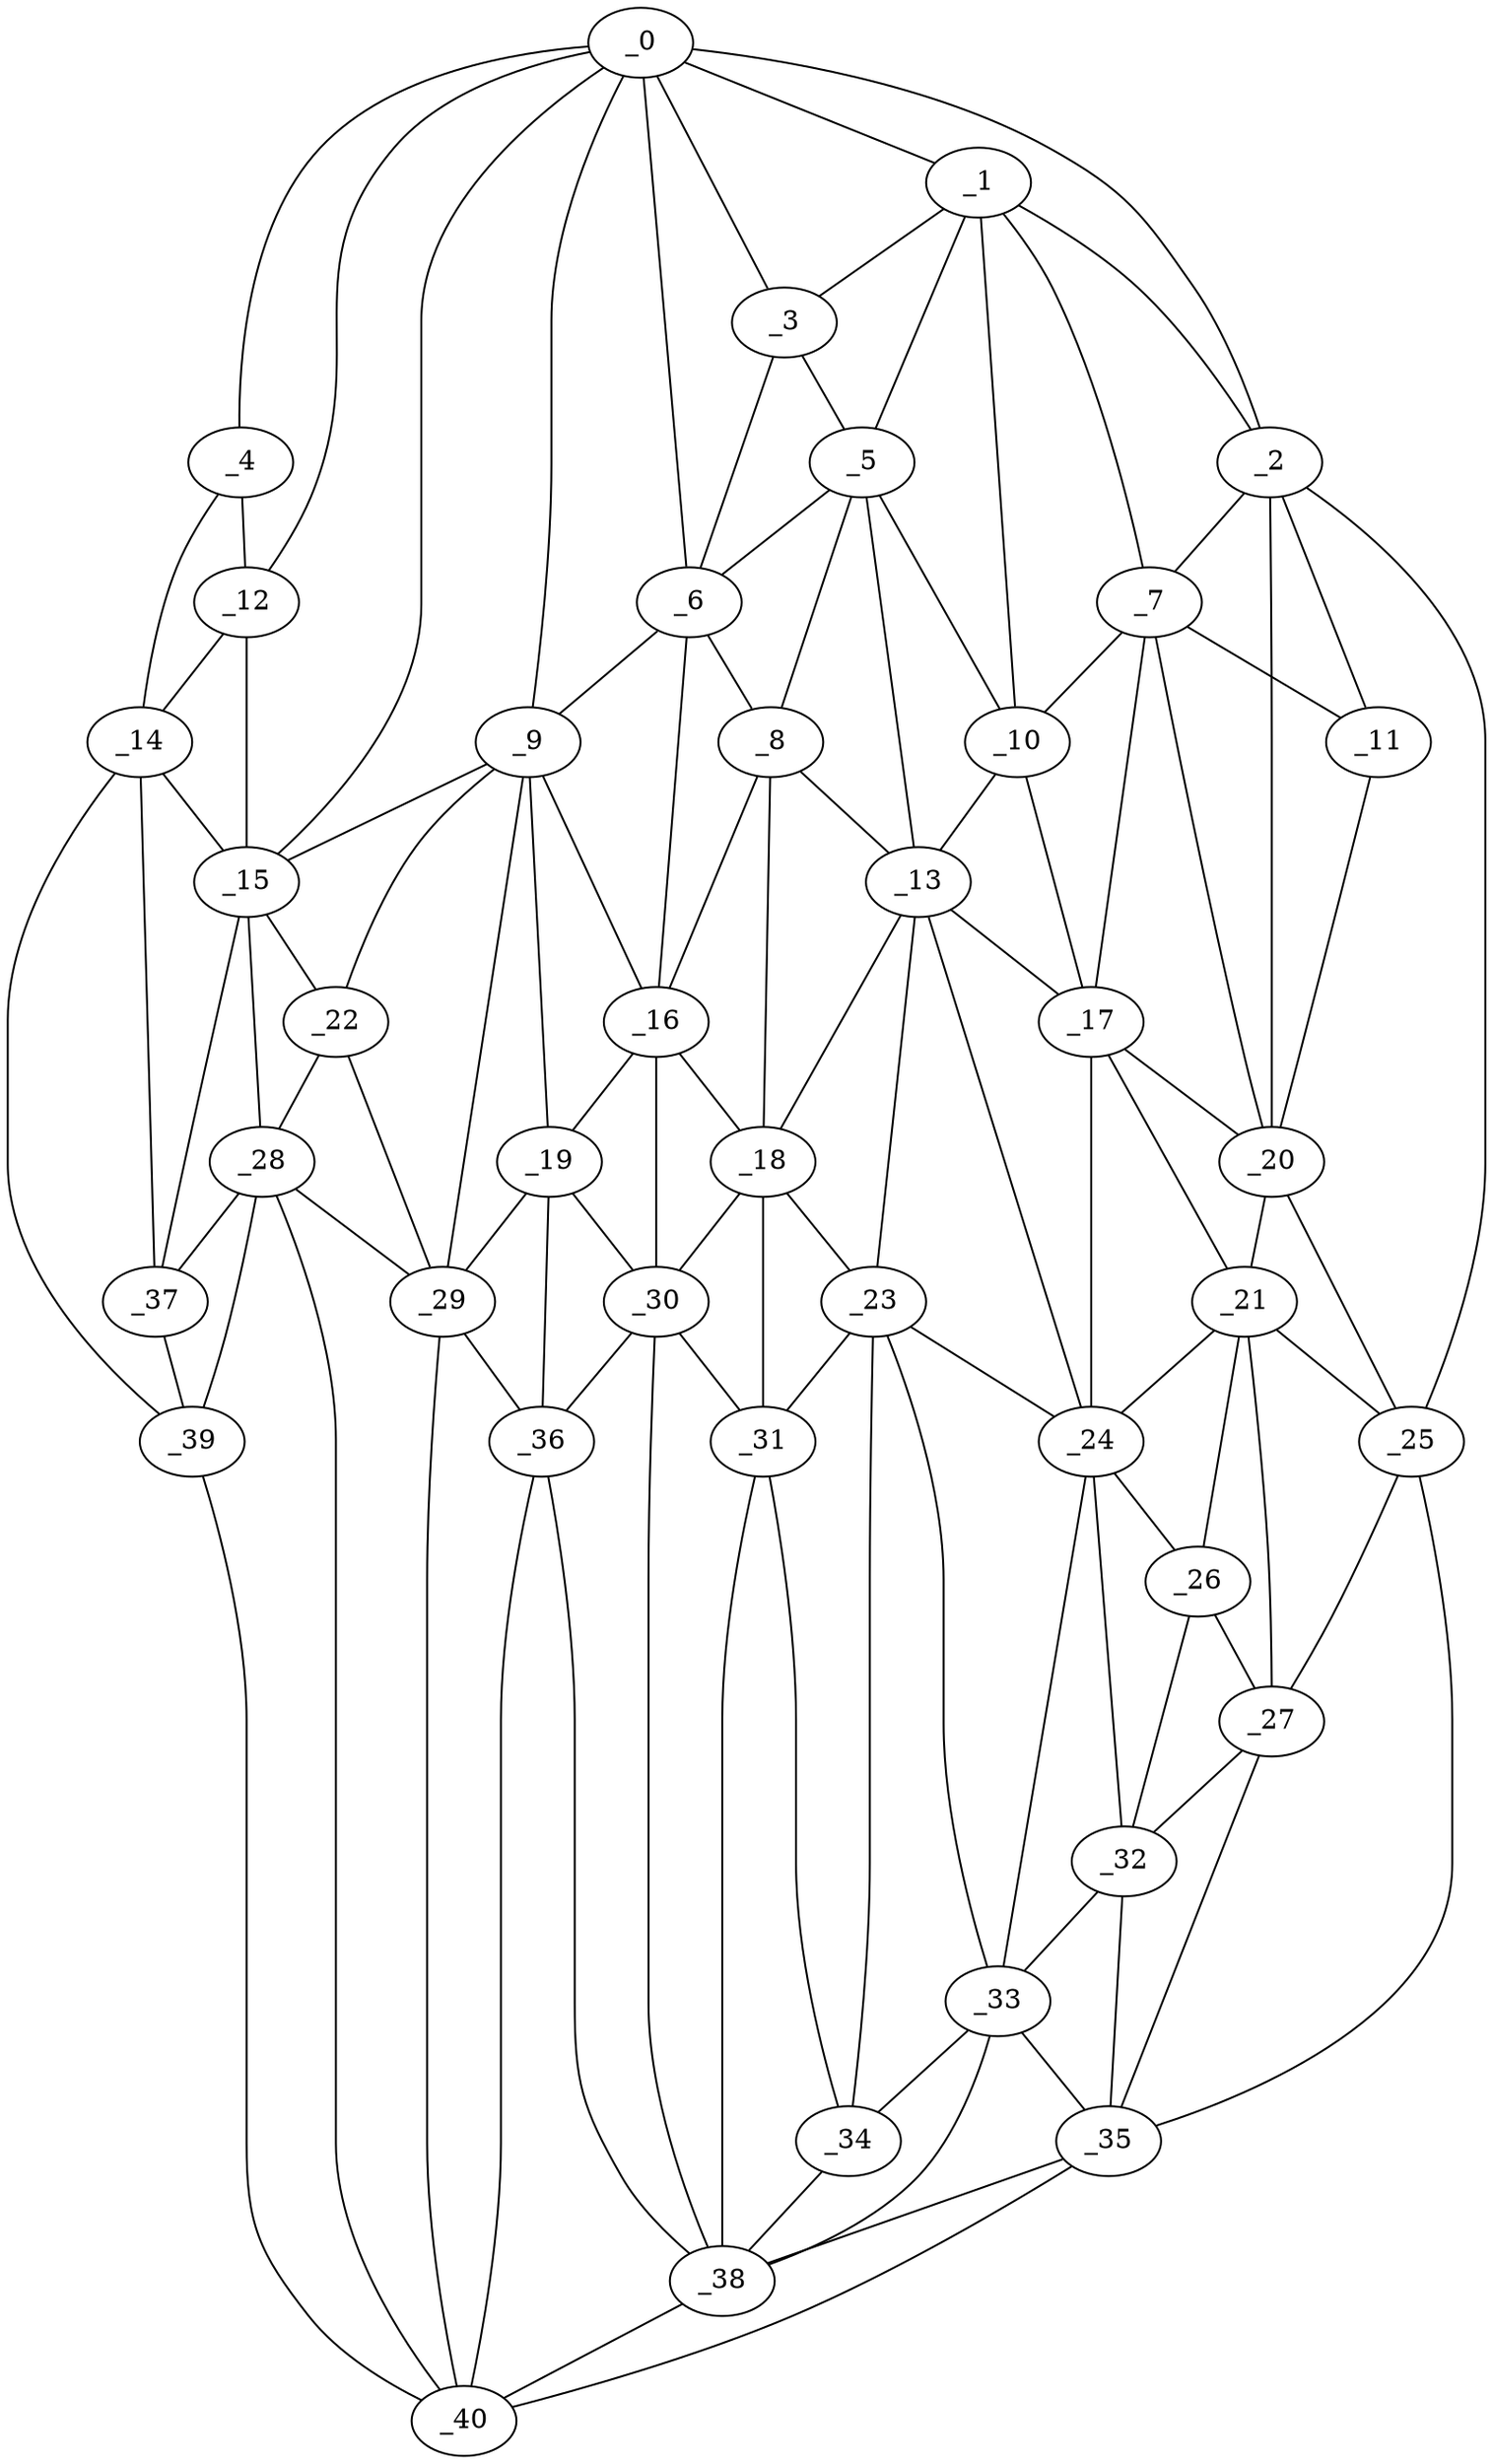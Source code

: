 graph "obj49__145.gxl" {
	_0	 [x=38,
		y=8];
	_1	 [x=42,
		y=93];
	_0 -- _1	 [valence=2];
	_2	 [x=43,
		y=121];
	_0 -- _2	 [valence=1];
	_3	 [x=46,
		y=78];
	_0 -- _3	 [valence=2];
	_4	 [x=48,
		y=3];
	_0 -- _4	 [valence=1];
	_6	 [x=57,
		y=58];
	_0 -- _6	 [valence=2];
	_9	 [x=61,
		y=52];
	_0 -- _9	 [valence=2];
	_12	 [x=62,
		y=14];
	_0 -- _12	 [valence=1];
	_15	 [x=67,
		y=22];
	_0 -- _15	 [valence=2];
	_1 -- _2	 [valence=2];
	_1 -- _3	 [valence=2];
	_5	 [x=55,
		y=79];
	_1 -- _5	 [valence=2];
	_7	 [x=58,
		y=98];
	_1 -- _7	 [valence=2];
	_10	 [x=61,
		y=89];
	_1 -- _10	 [valence=2];
	_2 -- _7	 [valence=2];
	_11	 [x=61,
		y=105];
	_2 -- _11	 [valence=2];
	_20	 [x=71,
		y=103];
	_2 -- _20	 [valence=2];
	_25	 [x=75,
		y=101];
	_2 -- _25	 [valence=1];
	_3 -- _5	 [valence=1];
	_3 -- _6	 [valence=1];
	_4 -- _12	 [valence=1];
	_14	 [x=67,
		y=4];
	_4 -- _14	 [valence=1];
	_5 -- _6	 [valence=2];
	_8	 [x=60,
		y=77];
	_5 -- _8	 [valence=2];
	_5 -- _10	 [valence=2];
	_13	 [x=63,
		y=85];
	_5 -- _13	 [valence=1];
	_6 -- _8	 [valence=1];
	_6 -- _9	 [valence=2];
	_16	 [x=67,
		y=61];
	_6 -- _16	 [valence=2];
	_7 -- _10	 [valence=2];
	_7 -- _11	 [valence=2];
	_17	 [x=67,
		y=92];
	_7 -- _17	 [valence=2];
	_7 -- _20	 [valence=2];
	_8 -- _13	 [valence=2];
	_8 -- _16	 [valence=2];
	_18	 [x=69,
		y=73];
	_8 -- _18	 [valence=2];
	_9 -- _15	 [valence=2];
	_9 -- _16	 [valence=2];
	_19	 [x=70,
		y=56];
	_9 -- _19	 [valence=1];
	_22	 [x=73,
		y=29];
	_9 -- _22	 [valence=2];
	_29	 [x=78,
		y=43];
	_9 -- _29	 [valence=2];
	_10 -- _13	 [valence=2];
	_10 -- _17	 [valence=1];
	_11 -- _20	 [valence=1];
	_12 -- _14	 [valence=2];
	_12 -- _15	 [valence=2];
	_13 -- _17	 [valence=2];
	_13 -- _18	 [valence=1];
	_23	 [x=75,
		y=78];
	_13 -- _23	 [valence=2];
	_24	 [x=75,
		y=83];
	_13 -- _24	 [valence=1];
	_14 -- _15	 [valence=2];
	_37	 [x=89,
		y=12];
	_14 -- _37	 [valence=2];
	_39	 [x=95,
		y=11];
	_14 -- _39	 [valence=1];
	_15 -- _22	 [valence=2];
	_28	 [x=78,
		y=29];
	_15 -- _28	 [valence=2];
	_15 -- _37	 [valence=1];
	_16 -- _18	 [valence=2];
	_16 -- _19	 [valence=2];
	_30	 [x=79,
		y=67];
	_16 -- _30	 [valence=2];
	_17 -- _20	 [valence=1];
	_21	 [x=72,
		y=92];
	_17 -- _21	 [valence=2];
	_17 -- _24	 [valence=2];
	_18 -- _23	 [valence=2];
	_18 -- _30	 [valence=2];
	_31	 [x=79,
		y=73];
	_18 -- _31	 [valence=1];
	_19 -- _29	 [valence=1];
	_19 -- _30	 [valence=2];
	_36	 [x=87,
		y=63];
	_19 -- _36	 [valence=1];
	_20 -- _21	 [valence=2];
	_20 -- _25	 [valence=2];
	_21 -- _24	 [valence=2];
	_21 -- _25	 [valence=2];
	_26	 [x=76,
		y=89];
	_21 -- _26	 [valence=2];
	_27	 [x=77,
		y=94];
	_21 -- _27	 [valence=2];
	_22 -- _28	 [valence=1];
	_22 -- _29	 [valence=1];
	_23 -- _24	 [valence=2];
	_23 -- _31	 [valence=2];
	_33	 [x=83,
		y=82];
	_23 -- _33	 [valence=2];
	_34	 [x=84,
		y=77];
	_23 -- _34	 [valence=2];
	_24 -- _26	 [valence=2];
	_32	 [x=82,
		y=86];
	_24 -- _32	 [valence=1];
	_24 -- _33	 [valence=1];
	_25 -- _27	 [valence=2];
	_35	 [x=84,
		y=95];
	_25 -- _35	 [valence=1];
	_26 -- _27	 [valence=2];
	_26 -- _32	 [valence=2];
	_27 -- _32	 [valence=2];
	_27 -- _35	 [valence=1];
	_28 -- _29	 [valence=2];
	_28 -- _37	 [valence=2];
	_28 -- _39	 [valence=2];
	_40	 [x=95,
		y=56];
	_28 -- _40	 [valence=1];
	_29 -- _36	 [valence=2];
	_29 -- _40	 [valence=2];
	_30 -- _31	 [valence=1];
	_30 -- _36	 [valence=1];
	_38	 [x=89,
		y=71];
	_30 -- _38	 [valence=2];
	_31 -- _34	 [valence=2];
	_31 -- _38	 [valence=1];
	_32 -- _33	 [valence=2];
	_32 -- _35	 [valence=2];
	_33 -- _34	 [valence=2];
	_33 -- _35	 [valence=1];
	_33 -- _38	 [valence=2];
	_34 -- _38	 [valence=2];
	_35 -- _38	 [valence=1];
	_35 -- _40	 [valence=1];
	_36 -- _38	 [valence=2];
	_36 -- _40	 [valence=1];
	_37 -- _39	 [valence=1];
	_38 -- _40	 [valence=1];
	_39 -- _40	 [valence=1];
}
